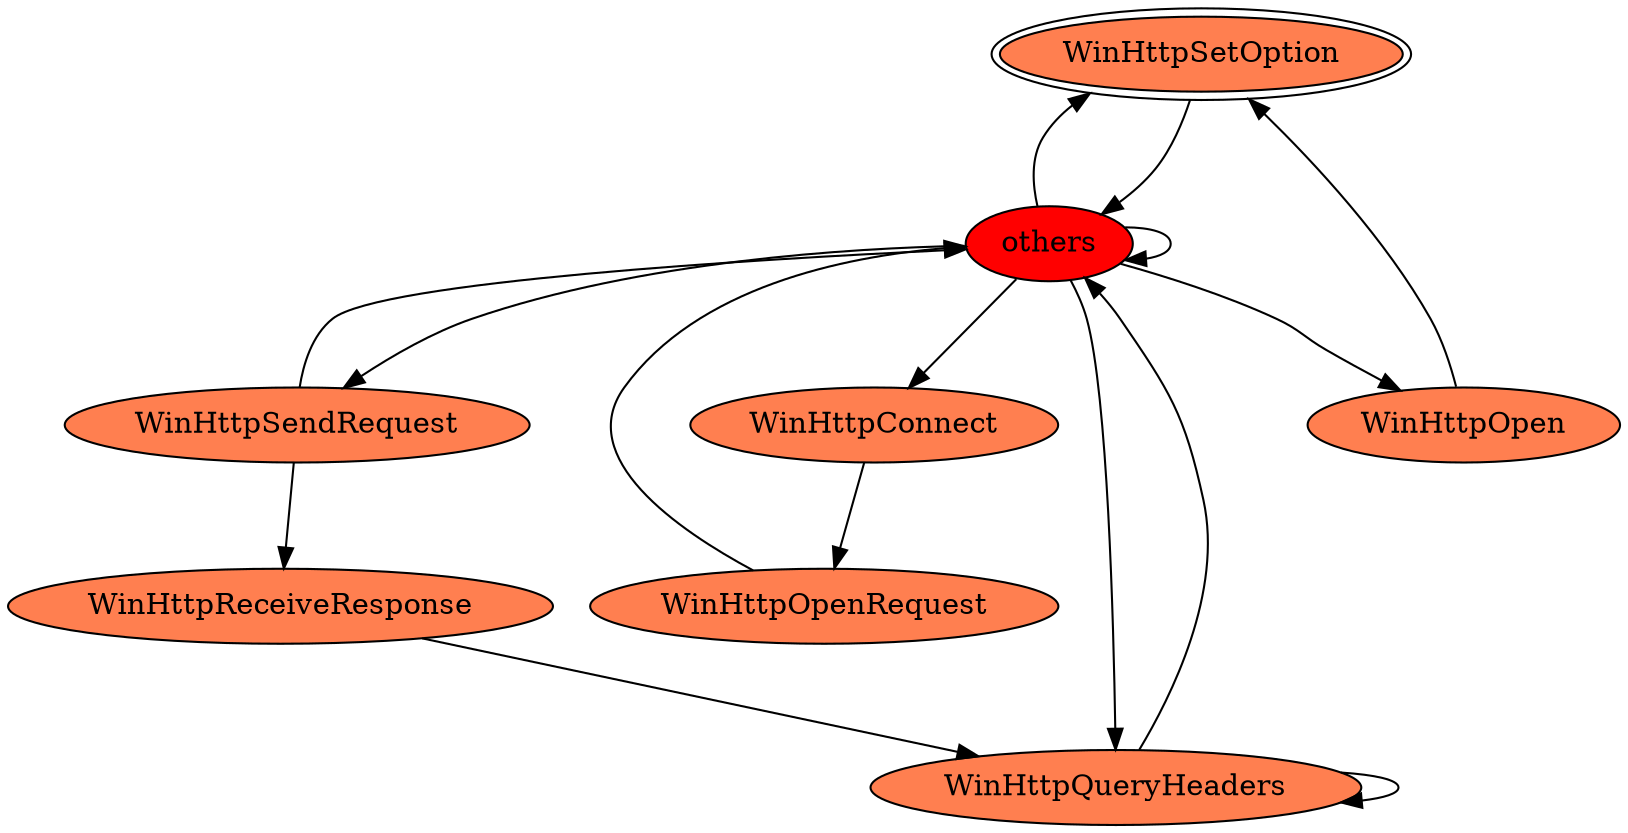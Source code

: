 digraph "./REPORTS/6027/API_PER_CATEGORY/InternetOpenUrl.exe_1064_Network Management_API_per_Category_Transition_Matrix" {
	WinHttpSetOption [label=WinHttpSetOption fillcolor=coral peripheries=2 style=filled]
	others [label=others fillcolor=red style=filled]
	WinHttpSetOption -> others [label=1.0 fontcolor=white]
	others -> WinHttpSetOption [label=0.0024 fontcolor=white]
	others -> others [label=0.9903 fontcolor=white]
	WinHttpOpen [label=WinHttpOpen fillcolor=coral style=filled]
	others -> WinHttpOpen [label=0.0024 fontcolor=white]
	WinHttpConnect [label=WinHttpConnect fillcolor=coral style=filled]
	others -> WinHttpConnect [label=0.0019 fontcolor=white]
	WinHttpSendRequest [label=WinHttpSendRequest fillcolor=coral style=filled]
	others -> WinHttpSendRequest [label=0.0019 fontcolor=white]
	WinHttpQueryHeaders [label=WinHttpQueryHeaders fillcolor=coral style=filled]
	others -> WinHttpQueryHeaders [label=0.001 fontcolor=white]
	WinHttpOpen -> WinHttpSetOption [label=1.0 fontcolor=white]
	WinHttpOpenRequest [label=WinHttpOpenRequest fillcolor=coral style=filled]
	WinHttpConnect -> WinHttpOpenRequest [label=1.0 fontcolor=white]
	WinHttpOpenRequest -> others [label=1.0 fontcolor=white]
	WinHttpSendRequest -> others [label=0.25 fontcolor=white]
	WinHttpReceiveResponse [label=WinHttpReceiveResponse fillcolor=coral style=filled]
	WinHttpSendRequest -> WinHttpReceiveResponse [label=0.75 fontcolor=white]
	WinHttpQueryHeaders -> others [label=0.2083 fontcolor=white]
	WinHttpQueryHeaders -> WinHttpQueryHeaders [label=0.7917 fontcolor=white]
	WinHttpReceiveResponse -> WinHttpQueryHeaders [label=1.0 fontcolor=white]
}
